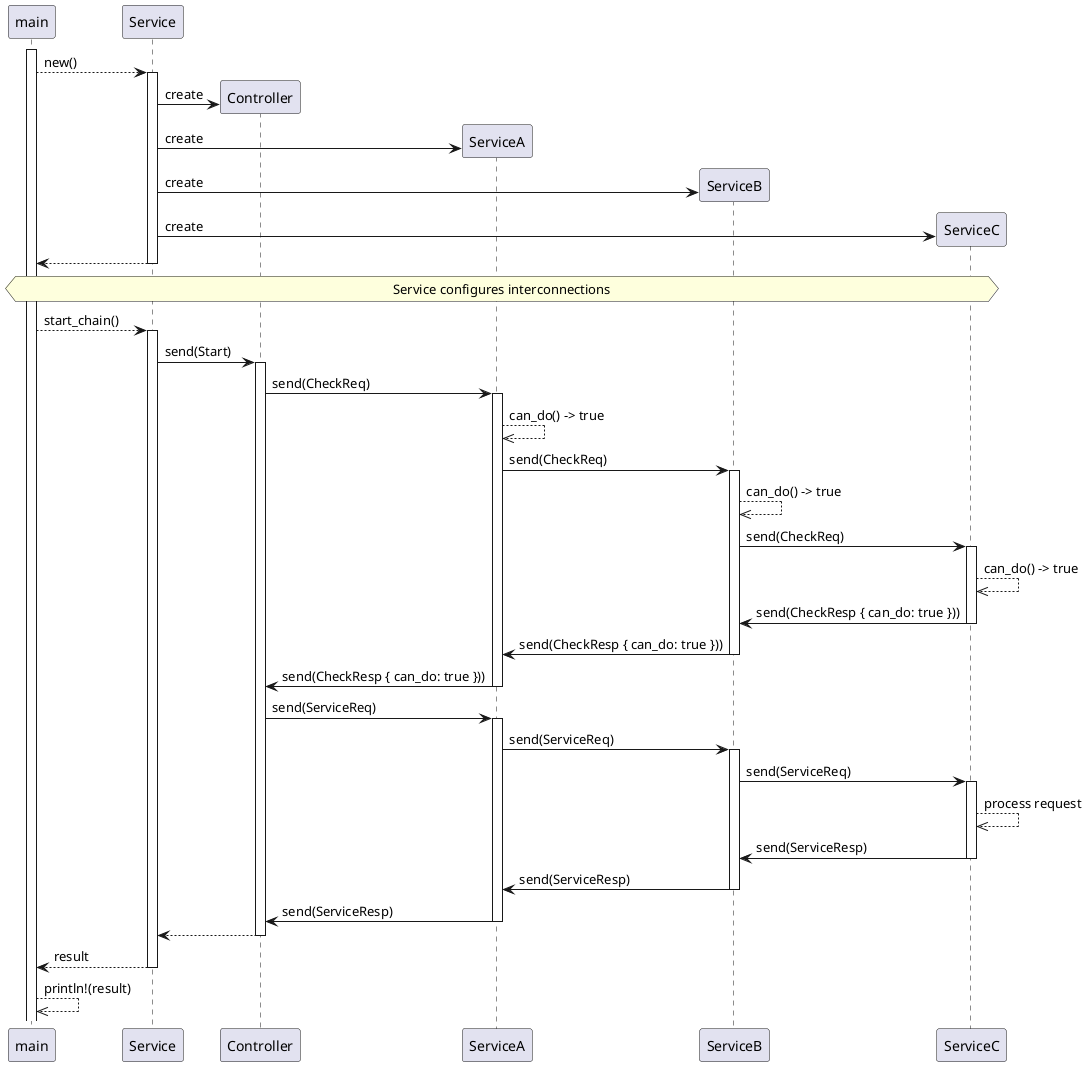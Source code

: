 @startuml Setup

participant main
participant Service as S
participant Controller  as CT
participant ServiceA  as A
participant ServiceB  as B
participant ServiceC  as C

activate main
main --> S: new()
activate S
S -> CT **: create
S -> A **: create
S -> B **: create
S -> C **: create
main <-- S
deactivate S

hnote across: Service configures interconnections

main --> S: start_chain()
activate S
S -> CT: send(Start)
activate CT
CT -> A: send(CheckReq)
activate A
A -->> A: can_do() -> true
A -> B: send(CheckReq)
activate B
B -->> B: can_do() -> true
B -> C: send(CheckReq)
activate C
C -->> C: can_do() -> true
B <- C: send(CheckResp { can_do: true }))
deactivate C
A <- B: send(CheckResp { can_do: true }))
deactivate B
CT <- A: send(CheckResp { can_do: true }))
deactivate A
CT -> A: send(ServiceReq)
activate A
A -> B: send(ServiceReq)
activate B
B -> C: send(ServiceReq)
activate C
C -->> C: process request
B <- C: send(ServiceResp)
deactivate C
A <- B: send(ServiceResp)
deactivate B
CT <- A: send(ServiceResp)
deactivate A
S <-- CT 
deactivate CT
main <-- S: result
deactivate S
main -->> main: println!(result)

@enduml